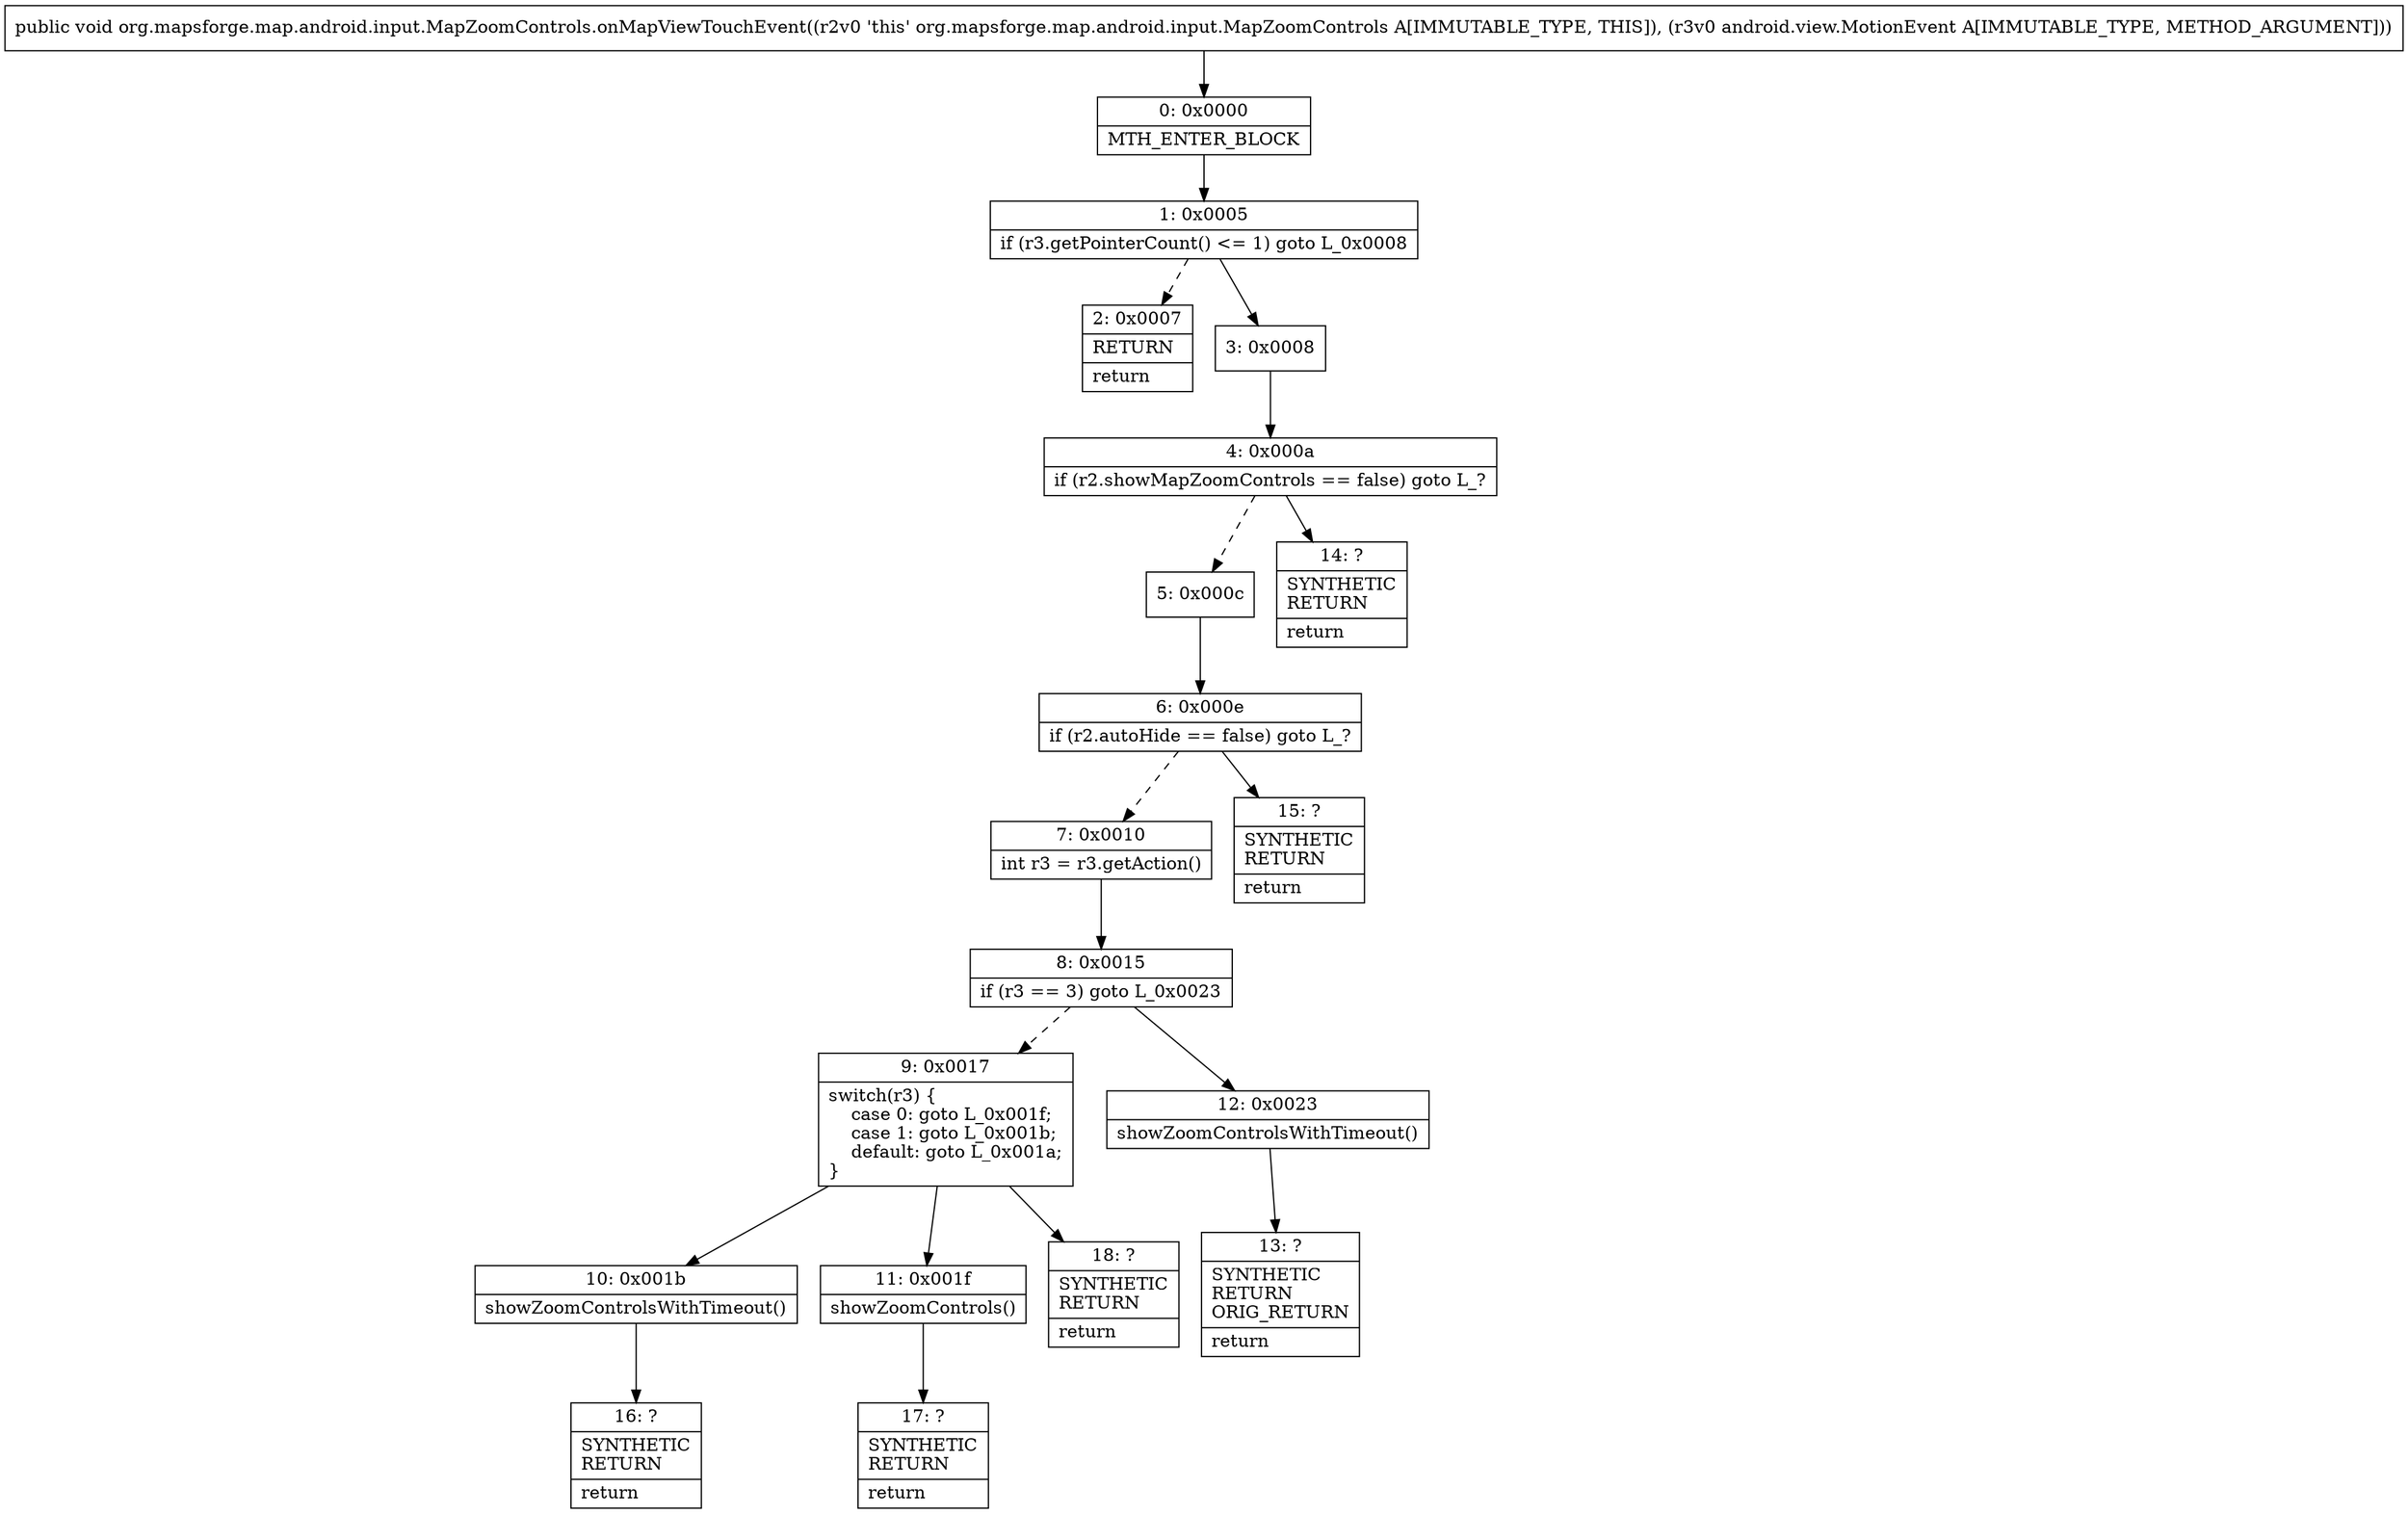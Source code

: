 digraph "CFG fororg.mapsforge.map.android.input.MapZoomControls.onMapViewTouchEvent(Landroid\/view\/MotionEvent;)V" {
Node_0 [shape=record,label="{0\:\ 0x0000|MTH_ENTER_BLOCK\l}"];
Node_1 [shape=record,label="{1\:\ 0x0005|if (r3.getPointerCount() \<= 1) goto L_0x0008\l}"];
Node_2 [shape=record,label="{2\:\ 0x0007|RETURN\l|return\l}"];
Node_3 [shape=record,label="{3\:\ 0x0008}"];
Node_4 [shape=record,label="{4\:\ 0x000a|if (r2.showMapZoomControls == false) goto L_?\l}"];
Node_5 [shape=record,label="{5\:\ 0x000c}"];
Node_6 [shape=record,label="{6\:\ 0x000e|if (r2.autoHide == false) goto L_?\l}"];
Node_7 [shape=record,label="{7\:\ 0x0010|int r3 = r3.getAction()\l}"];
Node_8 [shape=record,label="{8\:\ 0x0015|if (r3 == 3) goto L_0x0023\l}"];
Node_9 [shape=record,label="{9\:\ 0x0017|switch(r3) \{\l    case 0: goto L_0x001f;\l    case 1: goto L_0x001b;\l    default: goto L_0x001a;\l\}\l}"];
Node_10 [shape=record,label="{10\:\ 0x001b|showZoomControlsWithTimeout()\l}"];
Node_11 [shape=record,label="{11\:\ 0x001f|showZoomControls()\l}"];
Node_12 [shape=record,label="{12\:\ 0x0023|showZoomControlsWithTimeout()\l}"];
Node_13 [shape=record,label="{13\:\ ?|SYNTHETIC\lRETURN\lORIG_RETURN\l|return\l}"];
Node_14 [shape=record,label="{14\:\ ?|SYNTHETIC\lRETURN\l|return\l}"];
Node_15 [shape=record,label="{15\:\ ?|SYNTHETIC\lRETURN\l|return\l}"];
Node_16 [shape=record,label="{16\:\ ?|SYNTHETIC\lRETURN\l|return\l}"];
Node_17 [shape=record,label="{17\:\ ?|SYNTHETIC\lRETURN\l|return\l}"];
Node_18 [shape=record,label="{18\:\ ?|SYNTHETIC\lRETURN\l|return\l}"];
MethodNode[shape=record,label="{public void org.mapsforge.map.android.input.MapZoomControls.onMapViewTouchEvent((r2v0 'this' org.mapsforge.map.android.input.MapZoomControls A[IMMUTABLE_TYPE, THIS]), (r3v0 android.view.MotionEvent A[IMMUTABLE_TYPE, METHOD_ARGUMENT])) }"];
MethodNode -> Node_0;
Node_0 -> Node_1;
Node_1 -> Node_2[style=dashed];
Node_1 -> Node_3;
Node_3 -> Node_4;
Node_4 -> Node_5[style=dashed];
Node_4 -> Node_14;
Node_5 -> Node_6;
Node_6 -> Node_7[style=dashed];
Node_6 -> Node_15;
Node_7 -> Node_8;
Node_8 -> Node_9[style=dashed];
Node_8 -> Node_12;
Node_9 -> Node_10;
Node_9 -> Node_11;
Node_9 -> Node_18;
Node_10 -> Node_16;
Node_11 -> Node_17;
Node_12 -> Node_13;
}

